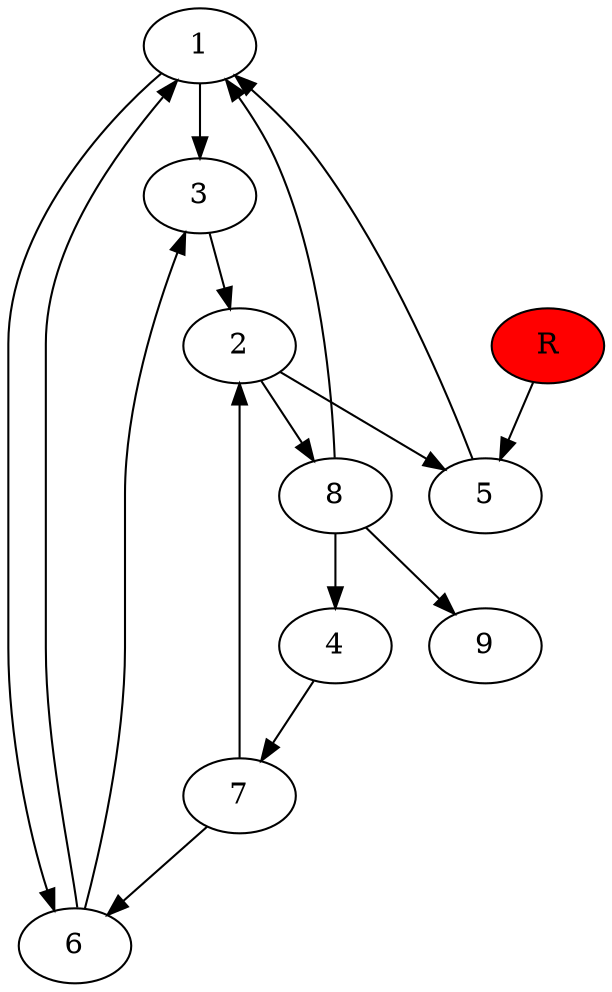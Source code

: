 digraph prb2545 {
	1
	2
	3
	4
	5
	6
	7
	8
	R [fillcolor="#ff0000" style=filled]
	1 -> 3
	1 -> 6
	2 -> 5
	2 -> 8
	3 -> 2
	4 -> 7
	5 -> 1
	6 -> 1
	6 -> 3
	7 -> 2
	7 -> 6
	8 -> 1
	8 -> 4
	8 -> 9
	R -> 5
}
